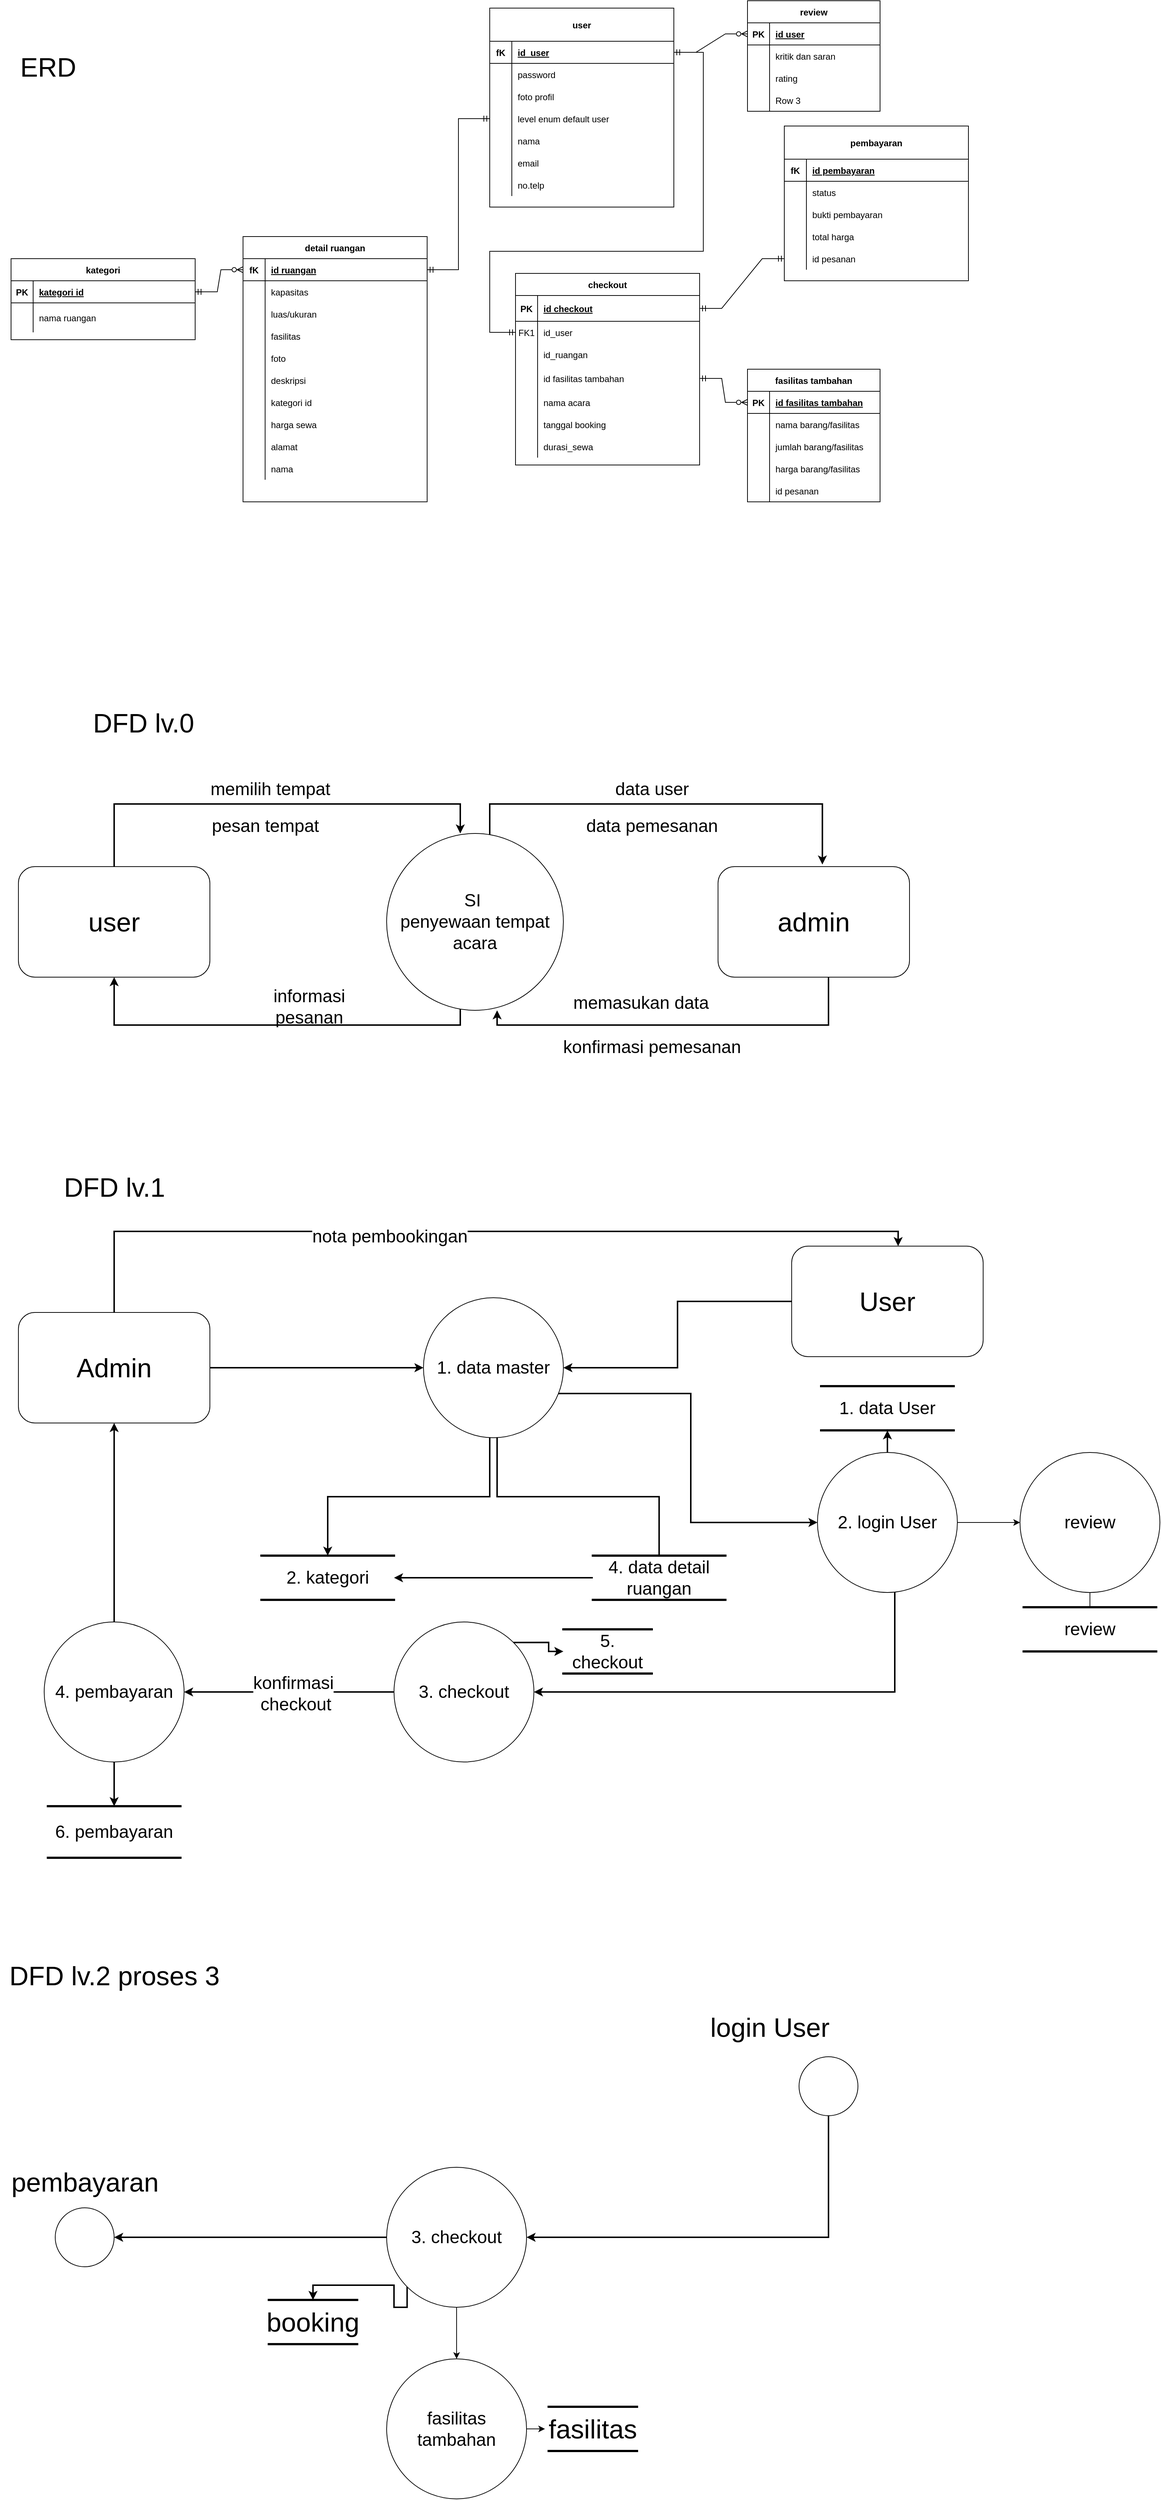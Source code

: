 <mxfile version="20.8.3" type="github">
  <diagram id="R2lEEEUBdFMjLlhIrx00" name="Page-1">
    <mxGraphModel dx="1868" dy="1095" grid="1" gridSize="10" guides="1" tooltips="1" connect="1" arrows="1" fold="1" page="1" pageScale="1" pageWidth="850" pageHeight="1100" math="0" shadow="0" extFonts="Permanent Marker^https://fonts.googleapis.com/css?family=Permanent+Marker">
      <root>
        <mxCell id="0" />
        <mxCell id="1" parent="0" />
        <mxCell id="C-vyLk0tnHw3VtMMgP7b-2" value="checkout" style="shape=table;startSize=30;container=1;collapsible=1;childLayout=tableLayout;fixedRows=1;rowLines=0;fontStyle=1;align=center;resizeLast=1;" parent="1" vertex="1">
          <mxGeometry x="725" y="380" width="250" height="260" as="geometry" />
        </mxCell>
        <mxCell id="C-vyLk0tnHw3VtMMgP7b-3" value="" style="shape=partialRectangle;collapsible=0;dropTarget=0;pointerEvents=0;fillColor=none;points=[[0,0.5],[1,0.5]];portConstraint=eastwest;top=0;left=0;right=0;bottom=1;" parent="C-vyLk0tnHw3VtMMgP7b-2" vertex="1">
          <mxGeometry y="30" width="250" height="35" as="geometry" />
        </mxCell>
        <mxCell id="C-vyLk0tnHw3VtMMgP7b-4" value="PK" style="shape=partialRectangle;overflow=hidden;connectable=0;fillColor=none;top=0;left=0;bottom=0;right=0;fontStyle=1;" parent="C-vyLk0tnHw3VtMMgP7b-3" vertex="1">
          <mxGeometry width="30" height="35" as="geometry">
            <mxRectangle width="30" height="35" as="alternateBounds" />
          </mxGeometry>
        </mxCell>
        <mxCell id="C-vyLk0tnHw3VtMMgP7b-5" value="id checkout" style="shape=partialRectangle;overflow=hidden;connectable=0;fillColor=none;top=0;left=0;bottom=0;right=0;align=left;spacingLeft=6;fontStyle=5;" parent="C-vyLk0tnHw3VtMMgP7b-3" vertex="1">
          <mxGeometry x="30" width="220" height="35" as="geometry">
            <mxRectangle width="220" height="35" as="alternateBounds" />
          </mxGeometry>
        </mxCell>
        <mxCell id="C-vyLk0tnHw3VtMMgP7b-6" value="" style="shape=partialRectangle;collapsible=0;dropTarget=0;pointerEvents=0;fillColor=none;points=[[0,0.5],[1,0.5]];portConstraint=eastwest;top=0;left=0;right=0;bottom=0;" parent="C-vyLk0tnHw3VtMMgP7b-2" vertex="1">
          <mxGeometry y="65" width="250" height="30" as="geometry" />
        </mxCell>
        <mxCell id="C-vyLk0tnHw3VtMMgP7b-7" value="FK1" style="shape=partialRectangle;overflow=hidden;connectable=0;fillColor=none;top=0;left=0;bottom=0;right=0;" parent="C-vyLk0tnHw3VtMMgP7b-6" vertex="1">
          <mxGeometry width="30" height="30" as="geometry">
            <mxRectangle width="30" height="30" as="alternateBounds" />
          </mxGeometry>
        </mxCell>
        <mxCell id="C-vyLk0tnHw3VtMMgP7b-8" value="id_user" style="shape=partialRectangle;overflow=hidden;connectable=0;fillColor=none;top=0;left=0;bottom=0;right=0;align=left;spacingLeft=6;" parent="C-vyLk0tnHw3VtMMgP7b-6" vertex="1">
          <mxGeometry x="30" width="220" height="30" as="geometry">
            <mxRectangle width="220" height="30" as="alternateBounds" />
          </mxGeometry>
        </mxCell>
        <mxCell id="C-vyLk0tnHw3VtMMgP7b-9" value="" style="shape=partialRectangle;collapsible=0;dropTarget=0;pointerEvents=0;fillColor=none;points=[[0,0.5],[1,0.5]];portConstraint=eastwest;top=0;left=0;right=0;bottom=0;" parent="C-vyLk0tnHw3VtMMgP7b-2" vertex="1">
          <mxGeometry y="95" width="250" height="30" as="geometry" />
        </mxCell>
        <mxCell id="C-vyLk0tnHw3VtMMgP7b-10" value="" style="shape=partialRectangle;overflow=hidden;connectable=0;fillColor=none;top=0;left=0;bottom=0;right=0;" parent="C-vyLk0tnHw3VtMMgP7b-9" vertex="1">
          <mxGeometry width="30" height="30" as="geometry">
            <mxRectangle width="30" height="30" as="alternateBounds" />
          </mxGeometry>
        </mxCell>
        <mxCell id="C-vyLk0tnHw3VtMMgP7b-11" value="id_ruangan" style="shape=partialRectangle;overflow=hidden;connectable=0;fillColor=none;top=0;left=0;bottom=0;right=0;align=left;spacingLeft=6;" parent="C-vyLk0tnHw3VtMMgP7b-9" vertex="1">
          <mxGeometry x="30" width="220" height="30" as="geometry">
            <mxRectangle width="220" height="30" as="alternateBounds" />
          </mxGeometry>
        </mxCell>
        <mxCell id="Q18Lb9w6BU8DtbdLpVzg-46" value="" style="shape=partialRectangle;collapsible=0;dropTarget=0;pointerEvents=0;fillColor=none;points=[[0,0.5],[1,0.5]];portConstraint=eastwest;top=0;left=0;right=0;bottom=0;" parent="C-vyLk0tnHw3VtMMgP7b-2" vertex="1">
          <mxGeometry y="125" width="250" height="35" as="geometry" />
        </mxCell>
        <mxCell id="Q18Lb9w6BU8DtbdLpVzg-47" value="" style="shape=partialRectangle;overflow=hidden;connectable=0;fillColor=none;top=0;left=0;bottom=0;right=0;" parent="Q18Lb9w6BU8DtbdLpVzg-46" vertex="1">
          <mxGeometry width="30" height="35" as="geometry">
            <mxRectangle width="30" height="35" as="alternateBounds" />
          </mxGeometry>
        </mxCell>
        <mxCell id="Q18Lb9w6BU8DtbdLpVzg-48" value="id fasilitas tambahan" style="shape=partialRectangle;overflow=hidden;connectable=0;fillColor=none;top=0;left=0;bottom=0;right=0;align=left;spacingLeft=6;" parent="Q18Lb9w6BU8DtbdLpVzg-46" vertex="1">
          <mxGeometry x="30" width="220" height="35" as="geometry">
            <mxRectangle width="220" height="35" as="alternateBounds" />
          </mxGeometry>
        </mxCell>
        <mxCell id="Q18Lb9w6BU8DtbdLpVzg-58" value="" style="shape=partialRectangle;collapsible=0;dropTarget=0;pointerEvents=0;fillColor=none;points=[[0,0.5],[1,0.5]];portConstraint=eastwest;top=0;left=0;right=0;bottom=0;" parent="C-vyLk0tnHw3VtMMgP7b-2" vertex="1">
          <mxGeometry y="160" width="250" height="30" as="geometry" />
        </mxCell>
        <mxCell id="Q18Lb9w6BU8DtbdLpVzg-59" value="" style="shape=partialRectangle;overflow=hidden;connectable=0;fillColor=none;top=0;left=0;bottom=0;right=0;" parent="Q18Lb9w6BU8DtbdLpVzg-58" vertex="1">
          <mxGeometry width="30" height="30" as="geometry">
            <mxRectangle width="30" height="30" as="alternateBounds" />
          </mxGeometry>
        </mxCell>
        <mxCell id="Q18Lb9w6BU8DtbdLpVzg-60" value="nama acara" style="shape=partialRectangle;overflow=hidden;connectable=0;fillColor=none;top=0;left=0;bottom=0;right=0;align=left;spacingLeft=6;" parent="Q18Lb9w6BU8DtbdLpVzg-58" vertex="1">
          <mxGeometry x="30" width="220" height="30" as="geometry">
            <mxRectangle width="220" height="30" as="alternateBounds" />
          </mxGeometry>
        </mxCell>
        <mxCell id="U2Nl87tFHmk1QNJv_39s-4" value="" style="shape=partialRectangle;collapsible=0;dropTarget=0;pointerEvents=0;fillColor=none;points=[[0,0.5],[1,0.5]];portConstraint=eastwest;top=0;left=0;right=0;bottom=0;" parent="C-vyLk0tnHw3VtMMgP7b-2" vertex="1">
          <mxGeometry y="190" width="250" height="30" as="geometry" />
        </mxCell>
        <mxCell id="U2Nl87tFHmk1QNJv_39s-5" value="" style="shape=partialRectangle;overflow=hidden;connectable=0;fillColor=none;top=0;left=0;bottom=0;right=0;" parent="U2Nl87tFHmk1QNJv_39s-4" vertex="1">
          <mxGeometry width="30" height="30" as="geometry">
            <mxRectangle width="30" height="30" as="alternateBounds" />
          </mxGeometry>
        </mxCell>
        <mxCell id="U2Nl87tFHmk1QNJv_39s-6" value="tanggal booking" style="shape=partialRectangle;overflow=hidden;connectable=0;fillColor=none;top=0;left=0;bottom=0;right=0;align=left;spacingLeft=6;" parent="U2Nl87tFHmk1QNJv_39s-4" vertex="1">
          <mxGeometry x="30" width="220" height="30" as="geometry">
            <mxRectangle width="220" height="30" as="alternateBounds" />
          </mxGeometry>
        </mxCell>
        <mxCell id="Q18Lb9w6BU8DtbdLpVzg-61" value="" style="shape=partialRectangle;collapsible=0;dropTarget=0;pointerEvents=0;fillColor=none;points=[[0,0.5],[1,0.5]];portConstraint=eastwest;top=0;left=0;right=0;bottom=0;" parent="C-vyLk0tnHw3VtMMgP7b-2" vertex="1">
          <mxGeometry y="220" width="250" height="30" as="geometry" />
        </mxCell>
        <mxCell id="Q18Lb9w6BU8DtbdLpVzg-62" value="" style="shape=partialRectangle;overflow=hidden;connectable=0;fillColor=none;top=0;left=0;bottom=0;right=0;" parent="Q18Lb9w6BU8DtbdLpVzg-61" vertex="1">
          <mxGeometry width="30" height="30" as="geometry">
            <mxRectangle width="30" height="30" as="alternateBounds" />
          </mxGeometry>
        </mxCell>
        <mxCell id="Q18Lb9w6BU8DtbdLpVzg-63" value="durasi_sewa" style="shape=partialRectangle;overflow=hidden;connectable=0;fillColor=none;top=0;left=0;bottom=0;right=0;align=left;spacingLeft=6;" parent="Q18Lb9w6BU8DtbdLpVzg-61" vertex="1">
          <mxGeometry x="30" width="220" height="30" as="geometry">
            <mxRectangle width="220" height="30" as="alternateBounds" />
          </mxGeometry>
        </mxCell>
        <mxCell id="f-ULjALLQleYAZo6eAuR-8" value="kategori" style="shape=table;startSize=30;container=1;collapsible=1;childLayout=tableLayout;fixedRows=1;rowLines=0;fontStyle=1;align=center;resizeLast=1;" parent="1" vertex="1">
          <mxGeometry x="40" y="360" width="250" height="110" as="geometry" />
        </mxCell>
        <mxCell id="f-ULjALLQleYAZo6eAuR-9" value="" style="shape=partialRectangle;collapsible=0;dropTarget=0;pointerEvents=0;fillColor=none;points=[[0,0.5],[1,0.5]];portConstraint=eastwest;top=0;left=0;right=0;bottom=1;" parent="f-ULjALLQleYAZo6eAuR-8" vertex="1">
          <mxGeometry y="30" width="250" height="30" as="geometry" />
        </mxCell>
        <mxCell id="f-ULjALLQleYAZo6eAuR-10" value="PK" style="shape=partialRectangle;overflow=hidden;connectable=0;fillColor=none;top=0;left=0;bottom=0;right=0;fontStyle=1;" parent="f-ULjALLQleYAZo6eAuR-9" vertex="1">
          <mxGeometry width="30" height="30" as="geometry">
            <mxRectangle width="30" height="30" as="alternateBounds" />
          </mxGeometry>
        </mxCell>
        <mxCell id="f-ULjALLQleYAZo6eAuR-11" value="kategori id" style="shape=partialRectangle;overflow=hidden;connectable=0;fillColor=none;top=0;left=0;bottom=0;right=0;align=left;spacingLeft=6;fontStyle=5;" parent="f-ULjALLQleYAZo6eAuR-9" vertex="1">
          <mxGeometry x="30" width="220" height="30" as="geometry">
            <mxRectangle width="220" height="30" as="alternateBounds" />
          </mxGeometry>
        </mxCell>
        <mxCell id="f-ULjALLQleYAZo6eAuR-18" value="" style="shape=partialRectangle;collapsible=0;dropTarget=0;pointerEvents=0;fillColor=none;points=[[0,0.5],[1,0.5]];portConstraint=eastwest;top=0;left=0;right=0;bottom=0;" parent="f-ULjALLQleYAZo6eAuR-8" vertex="1">
          <mxGeometry y="60" width="250" height="40" as="geometry" />
        </mxCell>
        <mxCell id="f-ULjALLQleYAZo6eAuR-19" value="" style="shape=partialRectangle;overflow=hidden;connectable=0;fillColor=none;top=0;left=0;bottom=0;right=0;" parent="f-ULjALLQleYAZo6eAuR-18" vertex="1">
          <mxGeometry width="30" height="40" as="geometry">
            <mxRectangle width="30" height="40" as="alternateBounds" />
          </mxGeometry>
        </mxCell>
        <mxCell id="f-ULjALLQleYAZo6eAuR-20" value="nama ruangan" style="shape=partialRectangle;overflow=hidden;connectable=0;fillColor=none;top=0;left=0;bottom=0;right=0;align=left;spacingLeft=6;" parent="f-ULjALLQleYAZo6eAuR-18" vertex="1">
          <mxGeometry x="30" width="220" height="40" as="geometry">
            <mxRectangle width="220" height="40" as="alternateBounds" />
          </mxGeometry>
        </mxCell>
        <mxCell id="f-ULjALLQleYAZo6eAuR-25" value="detail ruangan" style="shape=table;startSize=30;container=1;collapsible=1;childLayout=tableLayout;fixedRows=1;rowLines=0;fontStyle=1;align=center;resizeLast=1;" parent="1" vertex="1">
          <mxGeometry x="355" y="330" width="250" height="360" as="geometry" />
        </mxCell>
        <mxCell id="f-ULjALLQleYAZo6eAuR-26" value="" style="shape=partialRectangle;collapsible=0;dropTarget=0;pointerEvents=0;fillColor=none;points=[[0,0.5],[1,0.5]];portConstraint=eastwest;top=0;left=0;right=0;bottom=1;" parent="f-ULjALLQleYAZo6eAuR-25" vertex="1">
          <mxGeometry y="30" width="250" height="30" as="geometry" />
        </mxCell>
        <mxCell id="f-ULjALLQleYAZo6eAuR-27" value="fK" style="shape=partialRectangle;overflow=hidden;connectable=0;fillColor=none;top=0;left=0;bottom=0;right=0;fontStyle=1;" parent="f-ULjALLQleYAZo6eAuR-26" vertex="1">
          <mxGeometry width="30" height="30" as="geometry">
            <mxRectangle width="30" height="30" as="alternateBounds" />
          </mxGeometry>
        </mxCell>
        <mxCell id="f-ULjALLQleYAZo6eAuR-28" value="id ruangan" style="shape=partialRectangle;overflow=hidden;connectable=0;fillColor=none;top=0;left=0;bottom=0;right=0;align=left;spacingLeft=6;fontStyle=5;" parent="f-ULjALLQleYAZo6eAuR-26" vertex="1">
          <mxGeometry x="30" width="220" height="30" as="geometry">
            <mxRectangle width="220" height="30" as="alternateBounds" />
          </mxGeometry>
        </mxCell>
        <mxCell id="f-ULjALLQleYAZo6eAuR-32" value="" style="shape=partialRectangle;collapsible=0;dropTarget=0;pointerEvents=0;fillColor=none;points=[[0,0.5],[1,0.5]];portConstraint=eastwest;top=0;left=0;right=0;bottom=0;" parent="f-ULjALLQleYAZo6eAuR-25" vertex="1">
          <mxGeometry y="60" width="250" height="30" as="geometry" />
        </mxCell>
        <mxCell id="f-ULjALLQleYAZo6eAuR-33" value="" style="shape=partialRectangle;overflow=hidden;connectable=0;fillColor=none;top=0;left=0;bottom=0;right=0;" parent="f-ULjALLQleYAZo6eAuR-32" vertex="1">
          <mxGeometry width="30" height="30" as="geometry">
            <mxRectangle width="30" height="30" as="alternateBounds" />
          </mxGeometry>
        </mxCell>
        <mxCell id="f-ULjALLQleYAZo6eAuR-34" value="kapasitas" style="shape=partialRectangle;overflow=hidden;connectable=0;fillColor=none;top=0;left=0;bottom=0;right=0;align=left;spacingLeft=6;" parent="f-ULjALLQleYAZo6eAuR-32" vertex="1">
          <mxGeometry x="30" width="220" height="30" as="geometry">
            <mxRectangle width="220" height="30" as="alternateBounds" />
          </mxGeometry>
        </mxCell>
        <mxCell id="f-ULjALLQleYAZo6eAuR-35" value="" style="shape=partialRectangle;collapsible=0;dropTarget=0;pointerEvents=0;fillColor=none;points=[[0,0.5],[1,0.5]];portConstraint=eastwest;top=0;left=0;right=0;bottom=0;" parent="f-ULjALLQleYAZo6eAuR-25" vertex="1">
          <mxGeometry y="90" width="250" height="30" as="geometry" />
        </mxCell>
        <mxCell id="f-ULjALLQleYAZo6eAuR-36" value="" style="shape=partialRectangle;overflow=hidden;connectable=0;fillColor=none;top=0;left=0;bottom=0;right=0;" parent="f-ULjALLQleYAZo6eAuR-35" vertex="1">
          <mxGeometry width="30" height="30" as="geometry">
            <mxRectangle width="30" height="30" as="alternateBounds" />
          </mxGeometry>
        </mxCell>
        <mxCell id="f-ULjALLQleYAZo6eAuR-37" value="luas/ukuran" style="shape=partialRectangle;overflow=hidden;connectable=0;fillColor=none;top=0;left=0;bottom=0;right=0;align=left;spacingLeft=6;" parent="f-ULjALLQleYAZo6eAuR-35" vertex="1">
          <mxGeometry x="30" width="220" height="30" as="geometry">
            <mxRectangle width="220" height="30" as="alternateBounds" />
          </mxGeometry>
        </mxCell>
        <mxCell id="f-ULjALLQleYAZo6eAuR-38" value="" style="shape=partialRectangle;collapsible=0;dropTarget=0;pointerEvents=0;fillColor=none;points=[[0,0.5],[1,0.5]];portConstraint=eastwest;top=0;left=0;right=0;bottom=0;" parent="f-ULjALLQleYAZo6eAuR-25" vertex="1">
          <mxGeometry y="120" width="250" height="30" as="geometry" />
        </mxCell>
        <mxCell id="f-ULjALLQleYAZo6eAuR-39" value="" style="shape=partialRectangle;overflow=hidden;connectable=0;fillColor=none;top=0;left=0;bottom=0;right=0;" parent="f-ULjALLQleYAZo6eAuR-38" vertex="1">
          <mxGeometry width="30" height="30" as="geometry">
            <mxRectangle width="30" height="30" as="alternateBounds" />
          </mxGeometry>
        </mxCell>
        <mxCell id="f-ULjALLQleYAZo6eAuR-40" value="fasilitas" style="shape=partialRectangle;overflow=hidden;connectable=0;fillColor=none;top=0;left=0;bottom=0;right=0;align=left;spacingLeft=6;" parent="f-ULjALLQleYAZo6eAuR-38" vertex="1">
          <mxGeometry x="30" width="220" height="30" as="geometry">
            <mxRectangle width="220" height="30" as="alternateBounds" />
          </mxGeometry>
        </mxCell>
        <mxCell id="Q18Lb9w6BU8DtbdLpVzg-8" value="" style="shape=partialRectangle;collapsible=0;dropTarget=0;pointerEvents=0;fillColor=none;points=[[0,0.5],[1,0.5]];portConstraint=eastwest;top=0;left=0;right=0;bottom=0;" parent="f-ULjALLQleYAZo6eAuR-25" vertex="1">
          <mxGeometry y="150" width="250" height="30" as="geometry" />
        </mxCell>
        <mxCell id="Q18Lb9w6BU8DtbdLpVzg-9" value="" style="shape=partialRectangle;overflow=hidden;connectable=0;fillColor=none;top=0;left=0;bottom=0;right=0;" parent="Q18Lb9w6BU8DtbdLpVzg-8" vertex="1">
          <mxGeometry width="30" height="30" as="geometry">
            <mxRectangle width="30" height="30" as="alternateBounds" />
          </mxGeometry>
        </mxCell>
        <mxCell id="Q18Lb9w6BU8DtbdLpVzg-10" value="foto" style="shape=partialRectangle;overflow=hidden;connectable=0;fillColor=none;top=0;left=0;bottom=0;right=0;align=left;spacingLeft=6;" parent="Q18Lb9w6BU8DtbdLpVzg-8" vertex="1">
          <mxGeometry x="30" width="220" height="30" as="geometry">
            <mxRectangle width="220" height="30" as="alternateBounds" />
          </mxGeometry>
        </mxCell>
        <mxCell id="Q18Lb9w6BU8DtbdLpVzg-12" value="" style="shape=partialRectangle;collapsible=0;dropTarget=0;pointerEvents=0;fillColor=none;points=[[0,0.5],[1,0.5]];portConstraint=eastwest;top=0;left=0;right=0;bottom=0;" parent="f-ULjALLQleYAZo6eAuR-25" vertex="1">
          <mxGeometry y="180" width="250" height="30" as="geometry" />
        </mxCell>
        <mxCell id="Q18Lb9w6BU8DtbdLpVzg-13" value="" style="shape=partialRectangle;overflow=hidden;connectable=0;fillColor=none;top=0;left=0;bottom=0;right=0;" parent="Q18Lb9w6BU8DtbdLpVzg-12" vertex="1">
          <mxGeometry width="30" height="30" as="geometry">
            <mxRectangle width="30" height="30" as="alternateBounds" />
          </mxGeometry>
        </mxCell>
        <mxCell id="Q18Lb9w6BU8DtbdLpVzg-14" value="deskripsi" style="shape=partialRectangle;overflow=hidden;connectable=0;fillColor=none;top=0;left=0;bottom=0;right=0;align=left;spacingLeft=6;" parent="Q18Lb9w6BU8DtbdLpVzg-12" vertex="1">
          <mxGeometry x="30" width="220" height="30" as="geometry">
            <mxRectangle width="220" height="30" as="alternateBounds" />
          </mxGeometry>
        </mxCell>
        <mxCell id="Q18Lb9w6BU8DtbdLpVzg-33" value="" style="shape=partialRectangle;collapsible=0;dropTarget=0;pointerEvents=0;fillColor=none;points=[[0,0.5],[1,0.5]];portConstraint=eastwest;top=0;left=0;right=0;bottom=0;" parent="f-ULjALLQleYAZo6eAuR-25" vertex="1">
          <mxGeometry y="210" width="250" height="30" as="geometry" />
        </mxCell>
        <mxCell id="Q18Lb9w6BU8DtbdLpVzg-34" value="" style="shape=partialRectangle;overflow=hidden;connectable=0;fillColor=none;top=0;left=0;bottom=0;right=0;" parent="Q18Lb9w6BU8DtbdLpVzg-33" vertex="1">
          <mxGeometry width="30" height="30" as="geometry">
            <mxRectangle width="30" height="30" as="alternateBounds" />
          </mxGeometry>
        </mxCell>
        <mxCell id="Q18Lb9w6BU8DtbdLpVzg-35" value="kategori id" style="shape=partialRectangle;overflow=hidden;connectable=0;fillColor=none;top=0;left=0;bottom=0;right=0;align=left;spacingLeft=6;" parent="Q18Lb9w6BU8DtbdLpVzg-33" vertex="1">
          <mxGeometry x="30" width="220" height="30" as="geometry">
            <mxRectangle width="220" height="30" as="alternateBounds" />
          </mxGeometry>
        </mxCell>
        <mxCell id="sBquct3O0CRGN3XN8JKN-2" value="" style="shape=partialRectangle;collapsible=0;dropTarget=0;pointerEvents=0;fillColor=none;points=[[0,0.5],[1,0.5]];portConstraint=eastwest;top=0;left=0;right=0;bottom=0;" parent="f-ULjALLQleYAZo6eAuR-25" vertex="1">
          <mxGeometry y="240" width="250" height="30" as="geometry" />
        </mxCell>
        <mxCell id="sBquct3O0CRGN3XN8JKN-3" value="" style="shape=partialRectangle;overflow=hidden;connectable=0;fillColor=none;top=0;left=0;bottom=0;right=0;" parent="sBquct3O0CRGN3XN8JKN-2" vertex="1">
          <mxGeometry width="30" height="30" as="geometry">
            <mxRectangle width="30" height="30" as="alternateBounds" />
          </mxGeometry>
        </mxCell>
        <mxCell id="sBquct3O0CRGN3XN8JKN-4" value="harga sewa" style="shape=partialRectangle;overflow=hidden;connectable=0;fillColor=none;top=0;left=0;bottom=0;right=0;align=left;spacingLeft=6;" parent="sBquct3O0CRGN3XN8JKN-2" vertex="1">
          <mxGeometry x="30" width="220" height="30" as="geometry">
            <mxRectangle width="220" height="30" as="alternateBounds" />
          </mxGeometry>
        </mxCell>
        <mxCell id="U2Nl87tFHmk1QNJv_39s-1" value="" style="shape=partialRectangle;collapsible=0;dropTarget=0;pointerEvents=0;fillColor=none;points=[[0,0.5],[1,0.5]];portConstraint=eastwest;top=0;left=0;right=0;bottom=0;" parent="f-ULjALLQleYAZo6eAuR-25" vertex="1">
          <mxGeometry y="270" width="250" height="30" as="geometry" />
        </mxCell>
        <mxCell id="U2Nl87tFHmk1QNJv_39s-2" value="" style="shape=partialRectangle;overflow=hidden;connectable=0;fillColor=none;top=0;left=0;bottom=0;right=0;" parent="U2Nl87tFHmk1QNJv_39s-1" vertex="1">
          <mxGeometry width="30" height="30" as="geometry">
            <mxRectangle width="30" height="30" as="alternateBounds" />
          </mxGeometry>
        </mxCell>
        <mxCell id="U2Nl87tFHmk1QNJv_39s-3" value="alamat" style="shape=partialRectangle;overflow=hidden;connectable=0;fillColor=none;top=0;left=0;bottom=0;right=0;align=left;spacingLeft=6;" parent="U2Nl87tFHmk1QNJv_39s-1" vertex="1">
          <mxGeometry x="30" width="220" height="30" as="geometry">
            <mxRectangle width="220" height="30" as="alternateBounds" />
          </mxGeometry>
        </mxCell>
        <mxCell id="Q18Lb9w6BU8DtbdLpVzg-50" value="" style="shape=partialRectangle;collapsible=0;dropTarget=0;pointerEvents=0;fillColor=none;points=[[0,0.5],[1,0.5]];portConstraint=eastwest;top=0;left=0;right=0;bottom=0;" parent="f-ULjALLQleYAZo6eAuR-25" vertex="1">
          <mxGeometry y="300" width="250" height="30" as="geometry" />
        </mxCell>
        <mxCell id="Q18Lb9w6BU8DtbdLpVzg-51" value="" style="shape=partialRectangle;overflow=hidden;connectable=0;fillColor=none;top=0;left=0;bottom=0;right=0;" parent="Q18Lb9w6BU8DtbdLpVzg-50" vertex="1">
          <mxGeometry width="30" height="30" as="geometry">
            <mxRectangle width="30" height="30" as="alternateBounds" />
          </mxGeometry>
        </mxCell>
        <mxCell id="Q18Lb9w6BU8DtbdLpVzg-52" value="nama" style="shape=partialRectangle;overflow=hidden;connectable=0;fillColor=none;top=0;left=0;bottom=0;right=0;align=left;spacingLeft=6;" parent="Q18Lb9w6BU8DtbdLpVzg-50" vertex="1">
          <mxGeometry x="30" width="220" height="30" as="geometry">
            <mxRectangle width="220" height="30" as="alternateBounds" />
          </mxGeometry>
        </mxCell>
        <mxCell id="f-ULjALLQleYAZo6eAuR-59" value="user" style="shape=table;startSize=45;container=1;collapsible=1;childLayout=tableLayout;fixedRows=1;rowLines=0;fontStyle=1;align=center;resizeLast=1;" parent="1" vertex="1">
          <mxGeometry x="690" y="20" width="250" height="270" as="geometry" />
        </mxCell>
        <mxCell id="f-ULjALLQleYAZo6eAuR-60" value="" style="shape=partialRectangle;collapsible=0;dropTarget=0;pointerEvents=0;fillColor=none;points=[[0,0.5],[1,0.5]];portConstraint=eastwest;top=0;left=0;right=0;bottom=1;" parent="f-ULjALLQleYAZo6eAuR-59" vertex="1">
          <mxGeometry y="45" width="250" height="30" as="geometry" />
        </mxCell>
        <mxCell id="f-ULjALLQleYAZo6eAuR-61" value="fK" style="shape=partialRectangle;overflow=hidden;connectable=0;fillColor=none;top=0;left=0;bottom=0;right=0;fontStyle=1;" parent="f-ULjALLQleYAZo6eAuR-60" vertex="1">
          <mxGeometry width="30" height="30" as="geometry">
            <mxRectangle width="30" height="30" as="alternateBounds" />
          </mxGeometry>
        </mxCell>
        <mxCell id="f-ULjALLQleYAZo6eAuR-62" value="id_user" style="shape=partialRectangle;overflow=hidden;connectable=0;fillColor=none;top=0;left=0;bottom=0;right=0;align=left;spacingLeft=6;fontStyle=5;" parent="f-ULjALLQleYAZo6eAuR-60" vertex="1">
          <mxGeometry x="30" width="220" height="30" as="geometry">
            <mxRectangle width="220" height="30" as="alternateBounds" />
          </mxGeometry>
        </mxCell>
        <mxCell id="f-ULjALLQleYAZo6eAuR-63" value="" style="shape=partialRectangle;collapsible=0;dropTarget=0;pointerEvents=0;fillColor=none;points=[[0,0.5],[1,0.5]];portConstraint=eastwest;top=0;left=0;right=0;bottom=0;" parent="f-ULjALLQleYAZo6eAuR-59" vertex="1">
          <mxGeometry y="75" width="250" height="30" as="geometry" />
        </mxCell>
        <mxCell id="f-ULjALLQleYAZo6eAuR-64" value="" style="shape=partialRectangle;overflow=hidden;connectable=0;fillColor=none;top=0;left=0;bottom=0;right=0;" parent="f-ULjALLQleYAZo6eAuR-63" vertex="1">
          <mxGeometry width="30" height="30" as="geometry">
            <mxRectangle width="30" height="30" as="alternateBounds" />
          </mxGeometry>
        </mxCell>
        <mxCell id="f-ULjALLQleYAZo6eAuR-65" value="password" style="shape=partialRectangle;overflow=hidden;connectable=0;fillColor=none;top=0;left=0;bottom=0;right=0;align=left;spacingLeft=6;" parent="f-ULjALLQleYAZo6eAuR-63" vertex="1">
          <mxGeometry x="30" width="220" height="30" as="geometry">
            <mxRectangle width="220" height="30" as="alternateBounds" />
          </mxGeometry>
        </mxCell>
        <mxCell id="f-ULjALLQleYAZo6eAuR-70" value="" style="shape=partialRectangle;collapsible=0;dropTarget=0;pointerEvents=0;fillColor=none;points=[[0,0.5],[1,0.5]];portConstraint=eastwest;top=0;left=0;right=0;bottom=0;" parent="f-ULjALLQleYAZo6eAuR-59" vertex="1">
          <mxGeometry y="105" width="250" height="30" as="geometry" />
        </mxCell>
        <mxCell id="f-ULjALLQleYAZo6eAuR-71" value="" style="shape=partialRectangle;overflow=hidden;connectable=0;fillColor=none;top=0;left=0;bottom=0;right=0;" parent="f-ULjALLQleYAZo6eAuR-70" vertex="1">
          <mxGeometry width="30" height="30" as="geometry">
            <mxRectangle width="30" height="30" as="alternateBounds" />
          </mxGeometry>
        </mxCell>
        <mxCell id="f-ULjALLQleYAZo6eAuR-72" value="foto profil" style="shape=partialRectangle;overflow=hidden;connectable=0;fillColor=none;top=0;left=0;bottom=0;right=0;align=left;spacingLeft=6;" parent="f-ULjALLQleYAZo6eAuR-70" vertex="1">
          <mxGeometry x="30" width="220" height="30" as="geometry">
            <mxRectangle width="220" height="30" as="alternateBounds" />
          </mxGeometry>
        </mxCell>
        <mxCell id="Q18Lb9w6BU8DtbdLpVzg-16" value="" style="shape=partialRectangle;collapsible=0;dropTarget=0;pointerEvents=0;fillColor=none;points=[[0,0.5],[1,0.5]];portConstraint=eastwest;top=0;left=0;right=0;bottom=0;" parent="f-ULjALLQleYAZo6eAuR-59" vertex="1">
          <mxGeometry y="135" width="250" height="30" as="geometry" />
        </mxCell>
        <mxCell id="Q18Lb9w6BU8DtbdLpVzg-17" value="" style="shape=partialRectangle;overflow=hidden;connectable=0;fillColor=none;top=0;left=0;bottom=0;right=0;" parent="Q18Lb9w6BU8DtbdLpVzg-16" vertex="1">
          <mxGeometry width="30" height="30" as="geometry">
            <mxRectangle width="30" height="30" as="alternateBounds" />
          </mxGeometry>
        </mxCell>
        <mxCell id="Q18Lb9w6BU8DtbdLpVzg-18" value="level enum default user" style="shape=partialRectangle;overflow=hidden;connectable=0;fillColor=none;top=0;left=0;bottom=0;right=0;align=left;spacingLeft=6;" parent="Q18Lb9w6BU8DtbdLpVzg-16" vertex="1">
          <mxGeometry x="30" width="220" height="30" as="geometry">
            <mxRectangle width="220" height="30" as="alternateBounds" />
          </mxGeometry>
        </mxCell>
        <mxCell id="Q18Lb9w6BU8DtbdLpVzg-19" value="" style="shape=partialRectangle;collapsible=0;dropTarget=0;pointerEvents=0;fillColor=none;points=[[0,0.5],[1,0.5]];portConstraint=eastwest;top=0;left=0;right=0;bottom=0;" parent="f-ULjALLQleYAZo6eAuR-59" vertex="1">
          <mxGeometry y="165" width="250" height="30" as="geometry" />
        </mxCell>
        <mxCell id="Q18Lb9w6BU8DtbdLpVzg-20" value="" style="shape=partialRectangle;overflow=hidden;connectable=0;fillColor=none;top=0;left=0;bottom=0;right=0;" parent="Q18Lb9w6BU8DtbdLpVzg-19" vertex="1">
          <mxGeometry width="30" height="30" as="geometry">
            <mxRectangle width="30" height="30" as="alternateBounds" />
          </mxGeometry>
        </mxCell>
        <mxCell id="Q18Lb9w6BU8DtbdLpVzg-21" value="nama" style="shape=partialRectangle;overflow=hidden;connectable=0;fillColor=none;top=0;left=0;bottom=0;right=0;align=left;spacingLeft=6;" parent="Q18Lb9w6BU8DtbdLpVzg-19" vertex="1">
          <mxGeometry x="30" width="220" height="30" as="geometry">
            <mxRectangle width="220" height="30" as="alternateBounds" />
          </mxGeometry>
        </mxCell>
        <mxCell id="Q18Lb9w6BU8DtbdLpVzg-23" value="" style="shape=partialRectangle;collapsible=0;dropTarget=0;pointerEvents=0;fillColor=none;points=[[0,0.5],[1,0.5]];portConstraint=eastwest;top=0;left=0;right=0;bottom=0;" parent="f-ULjALLQleYAZo6eAuR-59" vertex="1">
          <mxGeometry y="195" width="250" height="30" as="geometry" />
        </mxCell>
        <mxCell id="Q18Lb9w6BU8DtbdLpVzg-24" value="" style="shape=partialRectangle;overflow=hidden;connectable=0;fillColor=none;top=0;left=0;bottom=0;right=0;" parent="Q18Lb9w6BU8DtbdLpVzg-23" vertex="1">
          <mxGeometry width="30" height="30" as="geometry">
            <mxRectangle width="30" height="30" as="alternateBounds" />
          </mxGeometry>
        </mxCell>
        <mxCell id="Q18Lb9w6BU8DtbdLpVzg-25" value="email" style="shape=partialRectangle;overflow=hidden;connectable=0;fillColor=none;top=0;left=0;bottom=0;right=0;align=left;spacingLeft=6;" parent="Q18Lb9w6BU8DtbdLpVzg-23" vertex="1">
          <mxGeometry x="30" width="220" height="30" as="geometry">
            <mxRectangle width="220" height="30" as="alternateBounds" />
          </mxGeometry>
        </mxCell>
        <mxCell id="sBquct3O0CRGN3XN8JKN-70" value="" style="shape=partialRectangle;collapsible=0;dropTarget=0;pointerEvents=0;fillColor=none;points=[[0,0.5],[1,0.5]];portConstraint=eastwest;top=0;left=0;right=0;bottom=0;" parent="f-ULjALLQleYAZo6eAuR-59" vertex="1">
          <mxGeometry y="225" width="250" height="30" as="geometry" />
        </mxCell>
        <mxCell id="sBquct3O0CRGN3XN8JKN-71" value="" style="shape=partialRectangle;overflow=hidden;connectable=0;fillColor=none;top=0;left=0;bottom=0;right=0;" parent="sBquct3O0CRGN3XN8JKN-70" vertex="1">
          <mxGeometry width="30" height="30" as="geometry">
            <mxRectangle width="30" height="30" as="alternateBounds" />
          </mxGeometry>
        </mxCell>
        <mxCell id="sBquct3O0CRGN3XN8JKN-72" value="no.telp" style="shape=partialRectangle;overflow=hidden;connectable=0;fillColor=none;top=0;left=0;bottom=0;right=0;align=left;spacingLeft=6;" parent="sBquct3O0CRGN3XN8JKN-70" vertex="1">
          <mxGeometry x="30" width="220" height="30" as="geometry">
            <mxRectangle width="220" height="30" as="alternateBounds" />
          </mxGeometry>
        </mxCell>
        <mxCell id="f-ULjALLQleYAZo6eAuR-93" value="pembayaran" style="shape=table;startSize=45;container=1;collapsible=1;childLayout=tableLayout;fixedRows=1;rowLines=0;fontStyle=1;align=center;resizeLast=1;" parent="1" vertex="1">
          <mxGeometry x="1090" y="180" width="250" height="210" as="geometry" />
        </mxCell>
        <mxCell id="f-ULjALLQleYAZo6eAuR-94" value="" style="shape=partialRectangle;collapsible=0;dropTarget=0;pointerEvents=0;fillColor=none;points=[[0,0.5],[1,0.5]];portConstraint=eastwest;top=0;left=0;right=0;bottom=1;" parent="f-ULjALLQleYAZo6eAuR-93" vertex="1">
          <mxGeometry y="45" width="250" height="30" as="geometry" />
        </mxCell>
        <mxCell id="f-ULjALLQleYAZo6eAuR-95" value="fK" style="shape=partialRectangle;overflow=hidden;connectable=0;fillColor=none;top=0;left=0;bottom=0;right=0;fontStyle=1;" parent="f-ULjALLQleYAZo6eAuR-94" vertex="1">
          <mxGeometry width="30" height="30" as="geometry">
            <mxRectangle width="30" height="30" as="alternateBounds" />
          </mxGeometry>
        </mxCell>
        <mxCell id="f-ULjALLQleYAZo6eAuR-96" value="id pembayaran" style="shape=partialRectangle;overflow=hidden;connectable=0;fillColor=none;top=0;left=0;bottom=0;right=0;align=left;spacingLeft=6;fontStyle=5;" parent="f-ULjALLQleYAZo6eAuR-94" vertex="1">
          <mxGeometry x="30" width="220" height="30" as="geometry">
            <mxRectangle width="220" height="30" as="alternateBounds" />
          </mxGeometry>
        </mxCell>
        <mxCell id="f-ULjALLQleYAZo6eAuR-103" value="" style="shape=partialRectangle;collapsible=0;dropTarget=0;pointerEvents=0;fillColor=none;points=[[0,0.5],[1,0.5]];portConstraint=eastwest;top=0;left=0;right=0;bottom=0;" parent="f-ULjALLQleYAZo6eAuR-93" vertex="1">
          <mxGeometry y="75" width="250" height="30" as="geometry" />
        </mxCell>
        <mxCell id="f-ULjALLQleYAZo6eAuR-104" value="" style="shape=partialRectangle;overflow=hidden;connectable=0;fillColor=none;top=0;left=0;bottom=0;right=0;" parent="f-ULjALLQleYAZo6eAuR-103" vertex="1">
          <mxGeometry width="30" height="30" as="geometry">
            <mxRectangle width="30" height="30" as="alternateBounds" />
          </mxGeometry>
        </mxCell>
        <mxCell id="f-ULjALLQleYAZo6eAuR-105" value="status" style="shape=partialRectangle;overflow=hidden;connectable=0;fillColor=none;top=0;left=0;bottom=0;right=0;align=left;spacingLeft=6;" parent="f-ULjALLQleYAZo6eAuR-103" vertex="1">
          <mxGeometry x="30" width="220" height="30" as="geometry">
            <mxRectangle width="220" height="30" as="alternateBounds" />
          </mxGeometry>
        </mxCell>
        <mxCell id="f-ULjALLQleYAZo6eAuR-106" value="" style="shape=partialRectangle;collapsible=0;dropTarget=0;pointerEvents=0;fillColor=none;points=[[0,0.5],[1,0.5]];portConstraint=eastwest;top=0;left=0;right=0;bottom=0;" parent="f-ULjALLQleYAZo6eAuR-93" vertex="1">
          <mxGeometry y="105" width="250" height="30" as="geometry" />
        </mxCell>
        <mxCell id="f-ULjALLQleYAZo6eAuR-107" value="" style="shape=partialRectangle;overflow=hidden;connectable=0;fillColor=none;top=0;left=0;bottom=0;right=0;" parent="f-ULjALLQleYAZo6eAuR-106" vertex="1">
          <mxGeometry width="30" height="30" as="geometry">
            <mxRectangle width="30" height="30" as="alternateBounds" />
          </mxGeometry>
        </mxCell>
        <mxCell id="f-ULjALLQleYAZo6eAuR-108" value="bukti pembayaran" style="shape=partialRectangle;overflow=hidden;connectable=0;fillColor=none;top=0;left=0;bottom=0;right=0;align=left;spacingLeft=6;" parent="f-ULjALLQleYAZo6eAuR-106" vertex="1">
          <mxGeometry x="30" width="220" height="30" as="geometry">
            <mxRectangle width="220" height="30" as="alternateBounds" />
          </mxGeometry>
        </mxCell>
        <mxCell id="Q18Lb9w6BU8DtbdLpVzg-29" value="" style="shape=partialRectangle;collapsible=0;dropTarget=0;pointerEvents=0;fillColor=none;points=[[0,0.5],[1,0.5]];portConstraint=eastwest;top=0;left=0;right=0;bottom=0;" parent="f-ULjALLQleYAZo6eAuR-93" vertex="1">
          <mxGeometry y="135" width="250" height="30" as="geometry" />
        </mxCell>
        <mxCell id="Q18Lb9w6BU8DtbdLpVzg-30" value="" style="shape=partialRectangle;overflow=hidden;connectable=0;fillColor=none;top=0;left=0;bottom=0;right=0;" parent="Q18Lb9w6BU8DtbdLpVzg-29" vertex="1">
          <mxGeometry width="30" height="30" as="geometry">
            <mxRectangle width="30" height="30" as="alternateBounds" />
          </mxGeometry>
        </mxCell>
        <mxCell id="Q18Lb9w6BU8DtbdLpVzg-31" value="total harga" style="shape=partialRectangle;overflow=hidden;connectable=0;fillColor=none;top=0;left=0;bottom=0;right=0;align=left;spacingLeft=6;" parent="Q18Lb9w6BU8DtbdLpVzg-29" vertex="1">
          <mxGeometry x="30" width="220" height="30" as="geometry">
            <mxRectangle width="220" height="30" as="alternateBounds" />
          </mxGeometry>
        </mxCell>
        <mxCell id="Q18Lb9w6BU8DtbdLpVzg-53" value="" style="shape=partialRectangle;collapsible=0;dropTarget=0;pointerEvents=0;fillColor=none;points=[[0,0.5],[1,0.5]];portConstraint=eastwest;top=0;left=0;right=0;bottom=0;" parent="f-ULjALLQleYAZo6eAuR-93" vertex="1">
          <mxGeometry y="165" width="250" height="30" as="geometry" />
        </mxCell>
        <mxCell id="Q18Lb9w6BU8DtbdLpVzg-54" value="" style="shape=partialRectangle;overflow=hidden;connectable=0;fillColor=none;top=0;left=0;bottom=0;right=0;" parent="Q18Lb9w6BU8DtbdLpVzg-53" vertex="1">
          <mxGeometry width="30" height="30" as="geometry">
            <mxRectangle width="30" height="30" as="alternateBounds" />
          </mxGeometry>
        </mxCell>
        <mxCell id="Q18Lb9w6BU8DtbdLpVzg-55" value="id pesanan" style="shape=partialRectangle;overflow=hidden;connectable=0;fillColor=none;top=0;left=0;bottom=0;right=0;align=left;spacingLeft=6;" parent="Q18Lb9w6BU8DtbdLpVzg-53" vertex="1">
          <mxGeometry x="30" width="220" height="30" as="geometry">
            <mxRectangle width="220" height="30" as="alternateBounds" />
          </mxGeometry>
        </mxCell>
        <mxCell id="XloO0mTSQkPKYjY24ANH-2" style="edgeStyle=orthogonalEdgeStyle;rounded=0;orthogonalLoop=1;jettySize=auto;html=1;entryX=0.5;entryY=1;entryDx=0;entryDy=0;strokeWidth=2;" parent="1" source="Q18Lb9w6BU8DtbdLpVzg-66" target="Q18Lb9w6BU8DtbdLpVzg-67" edge="1">
          <mxGeometry relative="1" as="geometry">
            <Array as="points">
              <mxPoint x="650" y="1400" />
              <mxPoint x="180" y="1400" />
            </Array>
          </mxGeometry>
        </mxCell>
        <mxCell id="XloO0mTSQkPKYjY24ANH-7" style="edgeStyle=orthogonalEdgeStyle;rounded=0;orthogonalLoop=1;jettySize=auto;html=1;entryX=0.545;entryY=-0.019;entryDx=0;entryDy=0;entryPerimeter=0;strokeWidth=2;" parent="1" source="Q18Lb9w6BU8DtbdLpVzg-66" target="Q18Lb9w6BU8DtbdLpVzg-68" edge="1">
          <mxGeometry relative="1" as="geometry">
            <Array as="points">
              <mxPoint x="690" y="1100" />
              <mxPoint x="1142" y="1100" />
            </Array>
          </mxGeometry>
        </mxCell>
        <mxCell id="Q18Lb9w6BU8DtbdLpVzg-66" value="&lt;font style=&quot;font-size: 24px;&quot;&gt;SI&amp;nbsp;&lt;br&gt;penyewaan tempat acara&lt;/font&gt;" style="ellipse;whiteSpace=wrap;html=1;aspect=fixed;" parent="1" vertex="1">
          <mxGeometry x="550" y="1140" width="240" height="240" as="geometry" />
        </mxCell>
        <mxCell id="XloO0mTSQkPKYjY24ANH-1" style="edgeStyle=orthogonalEdgeStyle;rounded=0;orthogonalLoop=1;jettySize=auto;html=1;strokeWidth=2;" parent="1" source="Q18Lb9w6BU8DtbdLpVzg-67" edge="1">
          <mxGeometry relative="1" as="geometry">
            <mxPoint x="650" y="1140" as="targetPoint" />
            <Array as="points">
              <mxPoint x="180" y="1100" />
              <mxPoint x="650" y="1100" />
              <mxPoint x="650" y="1140" />
            </Array>
          </mxGeometry>
        </mxCell>
        <mxCell id="Q18Lb9w6BU8DtbdLpVzg-67" value="&lt;font style=&quot;font-size: 36px;&quot;&gt;user&lt;/font&gt;" style="rounded=1;whiteSpace=wrap;html=1;" parent="1" vertex="1">
          <mxGeometry x="50" y="1185" width="260" height="150" as="geometry" />
        </mxCell>
        <mxCell id="XloO0mTSQkPKYjY24ANH-8" style="edgeStyle=orthogonalEdgeStyle;rounded=0;orthogonalLoop=1;jettySize=auto;html=1;strokeWidth=2;" parent="1" source="Q18Lb9w6BU8DtbdLpVzg-68" edge="1">
          <mxGeometry relative="1" as="geometry">
            <mxPoint x="700" y="1380" as="targetPoint" />
            <Array as="points">
              <mxPoint x="1150" y="1400" />
              <mxPoint x="700" y="1400" />
            </Array>
          </mxGeometry>
        </mxCell>
        <mxCell id="Q18Lb9w6BU8DtbdLpVzg-68" value="&lt;font style=&quot;font-size: 36px;&quot;&gt;admin&lt;/font&gt;" style="rounded=1;whiteSpace=wrap;html=1;" parent="1" vertex="1">
          <mxGeometry x="1000" y="1185" width="260" height="150" as="geometry" />
        </mxCell>
        <mxCell id="Q18Lb9w6BU8DtbdLpVzg-90" value="memilih tempat&amp;nbsp;" style="text;html=1;align=center;verticalAlign=middle;resizable=0;points=[];autosize=1;strokeColor=none;fillColor=none;fontSize=24;" parent="1" vertex="1">
          <mxGeometry x="300" y="1060" width="190" height="40" as="geometry" />
        </mxCell>
        <mxCell id="Q18Lb9w6BU8DtbdLpVzg-92" value="memasukan data" style="text;html=1;align=center;verticalAlign=middle;resizable=0;points=[];autosize=1;strokeColor=none;fillColor=none;fontSize=24;" parent="1" vertex="1">
          <mxGeometry x="790" y="1350" width="210" height="40" as="geometry" />
        </mxCell>
        <mxCell id="Q18Lb9w6BU8DtbdLpVzg-93" value="pesan tempat" style="text;html=1;align=center;verticalAlign=middle;resizable=0;points=[];autosize=1;strokeColor=none;fillColor=none;fontSize=24;" parent="1" vertex="1">
          <mxGeometry x="300" y="1110" width="170" height="40" as="geometry" />
        </mxCell>
        <mxCell id="Q18Lb9w6BU8DtbdLpVzg-94" value="konfirmasi pemesanan" style="text;html=1;align=center;verticalAlign=middle;resizable=0;points=[];autosize=1;strokeColor=none;fillColor=none;fontSize=24;" parent="1" vertex="1">
          <mxGeometry x="780" y="1410" width="260" height="40" as="geometry" />
        </mxCell>
        <mxCell id="Q18Lb9w6BU8DtbdLpVzg-95" value="data user" style="text;html=1;align=center;verticalAlign=middle;resizable=0;points=[];autosize=1;strokeColor=none;fillColor=none;fontSize=24;" parent="1" vertex="1">
          <mxGeometry x="850" y="1060" width="120" height="40" as="geometry" />
        </mxCell>
        <mxCell id="Q18Lb9w6BU8DtbdLpVzg-97" value="data pemesanan" style="text;html=1;align=center;verticalAlign=middle;resizable=0;points=[];autosize=1;strokeColor=none;fillColor=none;fontSize=24;" parent="1" vertex="1">
          <mxGeometry x="810" y="1110" width="200" height="40" as="geometry" />
        </mxCell>
        <mxCell id="XloO0mTSQkPKYjY24ANH-9" value="&lt;font style=&quot;font-size: 36px;&quot;&gt;DFD lv.0&lt;/font&gt;" style="text;html=1;strokeColor=none;fillColor=none;align=center;verticalAlign=middle;whiteSpace=wrap;rounded=0;" parent="1" vertex="1">
          <mxGeometry x="120" y="970" width="200" height="40" as="geometry" />
        </mxCell>
        <mxCell id="XloO0mTSQkPKYjY24ANH-10" value="DFD lv.1" style="text;html=1;align=center;verticalAlign=middle;resizable=0;points=[];autosize=1;strokeColor=none;fillColor=none;fontSize=36;" parent="1" vertex="1">
          <mxGeometry x="100" y="1590" width="160" height="60" as="geometry" />
        </mxCell>
        <mxCell id="XloO0mTSQkPKYjY24ANH-11" value="ERD" style="text;html=1;align=center;verticalAlign=middle;resizable=0;points=[];autosize=1;strokeColor=none;fillColor=none;fontSize=36;" parent="1" vertex="1">
          <mxGeometry x="40" y="70" width="100" height="60" as="geometry" />
        </mxCell>
        <mxCell id="KdnDOECzXGgV2dn73ifs-36" style="edgeStyle=orthogonalEdgeStyle;rounded=0;orthogonalLoop=1;jettySize=auto;html=1;entryX=0;entryY=0.5;entryDx=0;entryDy=0;fontSize=24;strokeWidth=2;" parent="1" source="KdnDOECzXGgV2dn73ifs-2" target="KdnDOECzXGgV2dn73ifs-7" edge="1">
          <mxGeometry relative="1" as="geometry" />
        </mxCell>
        <mxCell id="KdnDOECzXGgV2dn73ifs-88" style="edgeStyle=orthogonalEdgeStyle;rounded=0;orthogonalLoop=1;jettySize=auto;html=1;entryX=0.556;entryY=0;entryDx=0;entryDy=0;entryPerimeter=0;strokeWidth=2;fontSize=24;" parent="1" source="KdnDOECzXGgV2dn73ifs-2" target="KdnDOECzXGgV2dn73ifs-17" edge="1">
          <mxGeometry relative="1" as="geometry">
            <Array as="points">
              <mxPoint x="180" y="1680" />
              <mxPoint x="1245" y="1680" />
            </Array>
          </mxGeometry>
        </mxCell>
        <mxCell id="KdnDOECzXGgV2dn73ifs-89" value="nota pembookingan" style="edgeLabel;html=1;align=center;verticalAlign=middle;resizable=0;points=[];fontSize=24;rotation=0;" parent="KdnDOECzXGgV2dn73ifs-88" vertex="1" connectable="0">
          <mxGeometry x="-0.188" y="-7" relative="1" as="geometry">
            <mxPoint x="-1" as="offset" />
          </mxGeometry>
        </mxCell>
        <mxCell id="KdnDOECzXGgV2dn73ifs-2" value="&lt;font style=&quot;font-size: 36px;&quot;&gt;Admin&lt;/font&gt;" style="rounded=1;whiteSpace=wrap;html=1;" parent="1" vertex="1">
          <mxGeometry x="50" y="1790" width="260" height="150" as="geometry" />
        </mxCell>
        <mxCell id="KdnDOECzXGgV2dn73ifs-29" style="edgeStyle=orthogonalEdgeStyle;rounded=0;orthogonalLoop=1;jettySize=auto;html=1;entryX=0.5;entryY=0;entryDx=0;entryDy=0;fontSize=24;strokeWidth=2;" parent="1" source="KdnDOECzXGgV2dn73ifs-7" target="KdnDOECzXGgV2dn73ifs-10" edge="1">
          <mxGeometry relative="1" as="geometry">
            <Array as="points">
              <mxPoint x="690" y="2040" />
              <mxPoint x="470" y="2040" />
            </Array>
          </mxGeometry>
        </mxCell>
        <mxCell id="KdnDOECzXGgV2dn73ifs-38" style="edgeStyle=orthogonalEdgeStyle;rounded=0;orthogonalLoop=1;jettySize=auto;html=1;entryX=0;entryY=0.5;entryDx=0;entryDy=0;fontSize=24;strokeWidth=2;" parent="1" source="KdnDOECzXGgV2dn73ifs-7" target="KdnDOECzXGgV2dn73ifs-18" edge="1">
          <mxGeometry relative="1" as="geometry">
            <Array as="points">
              <mxPoint x="963" y="1900" />
              <mxPoint x="963" y="2075" />
            </Array>
          </mxGeometry>
        </mxCell>
        <mxCell id="KdnDOECzXGgV2dn73ifs-7" value="&lt;font style=&quot;font-size: 24px;&quot;&gt;1. data master&lt;/font&gt;" style="ellipse;whiteSpace=wrap;html=1;aspect=fixed;" parent="1" vertex="1">
          <mxGeometry x="600" y="1770" width="190" height="190" as="geometry" />
        </mxCell>
        <mxCell id="KdnDOECzXGgV2dn73ifs-9" value="1. data User" style="shape=partialRectangle;whiteSpace=wrap;html=1;left=0;right=0;fillColor=none;fontSize=24;strokeWidth=3;" parent="1" vertex="1">
          <mxGeometry x="1140" y="1890" width="180" height="60" as="geometry" />
        </mxCell>
        <mxCell id="KdnDOECzXGgV2dn73ifs-10" value="2. kategori" style="shape=partialRectangle;whiteSpace=wrap;html=1;left=0;right=0;fillColor=none;fontSize=24;strokeWidth=3;" parent="1" vertex="1">
          <mxGeometry x="380" y="2120" width="180" height="60" as="geometry" />
        </mxCell>
        <mxCell id="KdnDOECzXGgV2dn73ifs-97" style="edgeStyle=orthogonalEdgeStyle;rounded=0;orthogonalLoop=1;jettySize=auto;html=1;exitX=0;exitY=0.5;exitDx=0;exitDy=0;entryX=1;entryY=0.5;entryDx=0;entryDy=0;strokeWidth=2;fontSize=36;" parent="1" source="KdnDOECzXGgV2dn73ifs-12" target="KdnDOECzXGgV2dn73ifs-10" edge="1">
          <mxGeometry relative="1" as="geometry">
            <mxPoint x="785" y="2150" as="targetPoint" />
          </mxGeometry>
        </mxCell>
        <mxCell id="KdnDOECzXGgV2dn73ifs-12" value="4. data detail ruangan" style="shape=partialRectangle;whiteSpace=wrap;html=1;left=0;right=0;fillColor=none;fontSize=24;strokeWidth=3;" parent="1" vertex="1">
          <mxGeometry x="830" y="2120" width="180" height="60" as="geometry" />
        </mxCell>
        <mxCell id="KdnDOECzXGgV2dn73ifs-35" style="edgeStyle=orthogonalEdgeStyle;rounded=0;orthogonalLoop=1;jettySize=auto;html=1;entryX=1;entryY=0.5;entryDx=0;entryDy=0;fontSize=24;strokeWidth=2;" parent="1" source="KdnDOECzXGgV2dn73ifs-17" target="KdnDOECzXGgV2dn73ifs-7" edge="1">
          <mxGeometry relative="1" as="geometry" />
        </mxCell>
        <mxCell id="KdnDOECzXGgV2dn73ifs-17" value="&lt;font style=&quot;font-size: 36px;&quot;&gt;User&lt;/font&gt;" style="rounded=1;whiteSpace=wrap;html=1;" parent="1" vertex="1">
          <mxGeometry x="1100" y="1700" width="260" height="150" as="geometry" />
        </mxCell>
        <mxCell id="KdnDOECzXGgV2dn73ifs-69" style="edgeStyle=orthogonalEdgeStyle;rounded=0;orthogonalLoop=1;jettySize=auto;html=1;entryX=1;entryY=0.5;entryDx=0;entryDy=0;strokeWidth=2;fontSize=24;" parent="1" source="KdnDOECzXGgV2dn73ifs-18" target="KdnDOECzXGgV2dn73ifs-40" edge="1">
          <mxGeometry relative="1" as="geometry">
            <Array as="points">
              <mxPoint x="1240" y="2305" />
            </Array>
          </mxGeometry>
        </mxCell>
        <mxCell id="KdnDOECzXGgV2dn73ifs-95" style="edgeStyle=orthogonalEdgeStyle;rounded=0;orthogonalLoop=1;jettySize=auto;html=1;exitX=0.5;exitY=0;exitDx=0;exitDy=0;entryX=0.5;entryY=1;entryDx=0;entryDy=0;strokeWidth=2;fontSize=24;" parent="1" source="KdnDOECzXGgV2dn73ifs-18" target="KdnDOECzXGgV2dn73ifs-9" edge="1">
          <mxGeometry relative="1" as="geometry" />
        </mxCell>
        <mxCell id="U2Nl87tFHmk1QNJv_39s-9" style="edgeStyle=orthogonalEdgeStyle;rounded=0;orthogonalLoop=1;jettySize=auto;html=1;fontSize=24;" parent="1" source="KdnDOECzXGgV2dn73ifs-18" target="U2Nl87tFHmk1QNJv_39s-8" edge="1">
          <mxGeometry relative="1" as="geometry" />
        </mxCell>
        <mxCell id="KdnDOECzXGgV2dn73ifs-18" value="&lt;font style=&quot;font-size: 24px;&quot;&gt;2. login User&lt;/font&gt;" style="ellipse;whiteSpace=wrap;html=1;aspect=fixed;" parent="1" vertex="1">
          <mxGeometry x="1135" y="1980" width="190" height="190" as="geometry" />
        </mxCell>
        <mxCell id="KdnDOECzXGgV2dn73ifs-81" style="edgeStyle=orthogonalEdgeStyle;rounded=0;orthogonalLoop=1;jettySize=auto;html=1;strokeWidth=2;fontSize=24;" parent="1" source="KdnDOECzXGgV2dn73ifs-40" target="KdnDOECzXGgV2dn73ifs-61" edge="1">
          <mxGeometry relative="1" as="geometry" />
        </mxCell>
        <mxCell id="KdnDOECzXGgV2dn73ifs-83" value="konfirmasi&lt;br&gt;&amp;nbsp;checkout" style="edgeLabel;html=1;align=center;verticalAlign=middle;resizable=0;points=[];fontSize=24;" parent="KdnDOECzXGgV2dn73ifs-81" vertex="1" connectable="0">
          <mxGeometry x="-0.153" y="2" relative="1" as="geometry">
            <mxPoint x="-17" as="offset" />
          </mxGeometry>
        </mxCell>
        <mxCell id="KdnDOECzXGgV2dn73ifs-90" style="edgeStyle=orthogonalEdgeStyle;rounded=0;orthogonalLoop=1;jettySize=auto;html=1;exitX=1;exitY=0;exitDx=0;exitDy=0;entryX=0;entryY=0.5;entryDx=0;entryDy=0;strokeWidth=2;fontSize=24;" parent="1" source="KdnDOECzXGgV2dn73ifs-40" target="KdnDOECzXGgV2dn73ifs-42" edge="1">
          <mxGeometry relative="1" as="geometry" />
        </mxCell>
        <mxCell id="KdnDOECzXGgV2dn73ifs-40" value="&lt;span style=&quot;font-size: 24px;&quot;&gt;3. checkout&lt;/span&gt;" style="ellipse;whiteSpace=wrap;html=1;aspect=fixed;" parent="1" vertex="1">
          <mxGeometry x="560" y="2210" width="190" height="190" as="geometry" />
        </mxCell>
        <mxCell id="KdnDOECzXGgV2dn73ifs-42" value="5. checkout" style="shape=partialRectangle;whiteSpace=wrap;html=1;left=0;right=0;fillColor=none;strokeWidth=3;fontSize=24;" parent="1" vertex="1">
          <mxGeometry x="790" y="2220" width="120" height="60" as="geometry" />
        </mxCell>
        <mxCell id="KdnDOECzXGgV2dn73ifs-55" value="" style="edgeStyle=orthogonalEdgeStyle;rounded=0;orthogonalLoop=1;jettySize=auto;html=1;entryX=0.5;entryY=0;entryDx=0;entryDy=0;fontSize=24;strokeWidth=2;endArrow=none;" parent="1" source="KdnDOECzXGgV2dn73ifs-7" target="KdnDOECzXGgV2dn73ifs-12" edge="1">
          <mxGeometry relative="1" as="geometry">
            <mxPoint x="700" y="1959.868" as="sourcePoint" />
            <mxPoint x="900" y="2120" as="targetPoint" />
            <Array as="points">
              <mxPoint x="700" y="2040" />
              <mxPoint x="920" y="2040" />
            </Array>
          </mxGeometry>
        </mxCell>
        <mxCell id="KdnDOECzXGgV2dn73ifs-82" style="edgeStyle=orthogonalEdgeStyle;rounded=0;orthogonalLoop=1;jettySize=auto;html=1;entryX=0.5;entryY=1;entryDx=0;entryDy=0;strokeWidth=2;fontSize=24;" parent="1" source="KdnDOECzXGgV2dn73ifs-61" target="KdnDOECzXGgV2dn73ifs-2" edge="1">
          <mxGeometry relative="1" as="geometry" />
        </mxCell>
        <mxCell id="KdnDOECzXGgV2dn73ifs-94" style="edgeStyle=orthogonalEdgeStyle;rounded=0;orthogonalLoop=1;jettySize=auto;html=1;exitX=0.5;exitY=1;exitDx=0;exitDy=0;entryX=0.5;entryY=0;entryDx=0;entryDy=0;strokeWidth=2;fontSize=24;" parent="1" source="KdnDOECzXGgV2dn73ifs-61" target="KdnDOECzXGgV2dn73ifs-91" edge="1">
          <mxGeometry relative="1" as="geometry" />
        </mxCell>
        <mxCell id="KdnDOECzXGgV2dn73ifs-61" value="&lt;font style=&quot;font-size: 24px;&quot;&gt;4. pembayaran&lt;/font&gt;" style="ellipse;whiteSpace=wrap;html=1;aspect=fixed;" parent="1" vertex="1">
          <mxGeometry x="85" y="2210" width="190" height="190" as="geometry" />
        </mxCell>
        <mxCell id="KdnDOECzXGgV2dn73ifs-91" value="6. pembayaran" style="shape=partialRectangle;whiteSpace=wrap;html=1;left=0;right=0;fillColor=none;strokeWidth=3;fontSize=24;" parent="1" vertex="1">
          <mxGeometry x="90" y="2460" width="180" height="70" as="geometry" />
        </mxCell>
        <mxCell id="KdnDOECzXGgV2dn73ifs-96" value="&lt;font style=&quot;font-size: 36px;&quot;&gt;DFD lv.2 proses 3&lt;/font&gt;" style="text;html=1;align=center;verticalAlign=middle;resizable=0;points=[];autosize=1;strokeColor=none;fillColor=none;fontSize=24;" parent="1" vertex="1">
          <mxGeometry x="25" y="2660" width="310" height="60" as="geometry" />
        </mxCell>
        <mxCell id="KdnDOECzXGgV2dn73ifs-99" value="" style="ellipse;whiteSpace=wrap;html=1;aspect=fixed;" parent="1" vertex="1">
          <mxGeometry x="100" y="3005" width="80" height="80" as="geometry" />
        </mxCell>
        <mxCell id="KdnDOECzXGgV2dn73ifs-106" style="edgeStyle=orthogonalEdgeStyle;rounded=0;orthogonalLoop=1;jettySize=auto;html=1;entryX=1;entryY=0.5;entryDx=0;entryDy=0;strokeWidth=2;fontSize=36;" parent="1" source="KdnDOECzXGgV2dn73ifs-100" target="KdnDOECzXGgV2dn73ifs-103" edge="1">
          <mxGeometry relative="1" as="geometry">
            <Array as="points">
              <mxPoint x="1150" y="3045" />
            </Array>
          </mxGeometry>
        </mxCell>
        <mxCell id="KdnDOECzXGgV2dn73ifs-100" value="" style="ellipse;whiteSpace=wrap;html=1;aspect=fixed;" parent="1" vertex="1">
          <mxGeometry x="1110" y="2800" width="80" height="80" as="geometry" />
        </mxCell>
        <mxCell id="KdnDOECzXGgV2dn73ifs-109" style="edgeStyle=orthogonalEdgeStyle;rounded=0;orthogonalLoop=1;jettySize=auto;html=1;exitX=0;exitY=0.5;exitDx=0;exitDy=0;entryX=1;entryY=0.5;entryDx=0;entryDy=0;strokeWidth=2;fontSize=36;" parent="1" source="KdnDOECzXGgV2dn73ifs-103" target="KdnDOECzXGgV2dn73ifs-99" edge="1">
          <mxGeometry relative="1" as="geometry" />
        </mxCell>
        <mxCell id="KdnDOECzXGgV2dn73ifs-111" style="edgeStyle=orthogonalEdgeStyle;rounded=0;orthogonalLoop=1;jettySize=auto;html=1;exitX=0;exitY=1;exitDx=0;exitDy=0;entryX=0.5;entryY=0;entryDx=0;entryDy=0;strokeWidth=2;fontSize=36;" parent="1" source="KdnDOECzXGgV2dn73ifs-103" target="KdnDOECzXGgV2dn73ifs-110" edge="1">
          <mxGeometry relative="1" as="geometry">
            <Array as="points">
              <mxPoint x="578" y="3140" />
              <mxPoint x="560" y="3140" />
              <mxPoint x="560" y="3110" />
              <mxPoint x="450" y="3110" />
            </Array>
          </mxGeometry>
        </mxCell>
        <mxCell id="U2Nl87tFHmk1QNJv_39s-15" style="edgeStyle=orthogonalEdgeStyle;rounded=0;orthogonalLoop=1;jettySize=auto;html=1;fontSize=24;" parent="1" source="KdnDOECzXGgV2dn73ifs-103" target="U2Nl87tFHmk1QNJv_39s-14" edge="1">
          <mxGeometry relative="1" as="geometry" />
        </mxCell>
        <mxCell id="KdnDOECzXGgV2dn73ifs-103" value="&lt;span style=&quot;font-size: 24px;&quot;&gt;3. checkout&lt;/span&gt;" style="ellipse;whiteSpace=wrap;html=1;aspect=fixed;" parent="1" vertex="1">
          <mxGeometry x="550" y="2950" width="190" height="190" as="geometry" />
        </mxCell>
        <mxCell id="KdnDOECzXGgV2dn73ifs-104" value="pembayaran" style="text;html=1;align=center;verticalAlign=middle;resizable=0;points=[];autosize=1;strokeColor=none;fillColor=none;fontSize=36;" parent="1" vertex="1">
          <mxGeometry x="30" y="2940" width="220" height="60" as="geometry" />
        </mxCell>
        <mxCell id="KdnDOECzXGgV2dn73ifs-105" value="login User" style="text;html=1;align=center;verticalAlign=middle;resizable=0;points=[];autosize=1;strokeColor=none;fillColor=none;fontSize=36;" parent="1" vertex="1">
          <mxGeometry x="975" y="2730" width="190" height="60" as="geometry" />
        </mxCell>
        <mxCell id="KdnDOECzXGgV2dn73ifs-110" value="booking" style="shape=partialRectangle;whiteSpace=wrap;html=1;left=0;right=0;fillColor=none;strokeWidth=3;fontSize=36;" parent="1" vertex="1">
          <mxGeometry x="390" y="3130" width="120" height="60" as="geometry" />
        </mxCell>
        <mxCell id="UVx8myBXuoLlAEAn60XR-1" value="" style="edgeStyle=entityRelationEdgeStyle;fontSize=12;html=1;endArrow=ERzeroToMany;startArrow=ERmandOne;rounded=0;exitX=1;exitY=0.5;exitDx=0;exitDy=0;entryX=0;entryY=0.5;entryDx=0;entryDy=0;" parent="1" source="f-ULjALLQleYAZo6eAuR-9" target="f-ULjALLQleYAZo6eAuR-26" edge="1">
          <mxGeometry width="100" height="100" relative="1" as="geometry">
            <mxPoint x="275" y="375" as="sourcePoint" />
            <mxPoint x="375" y="275" as="targetPoint" />
          </mxGeometry>
        </mxCell>
        <mxCell id="UVx8myBXuoLlAEAn60XR-3" value="" style="edgeStyle=orthogonalEdgeStyle;fontSize=12;html=1;endArrow=ERmandOne;startArrow=ERmandOne;rounded=0;exitX=1;exitY=0.5;exitDx=0;exitDy=0;entryX=0;entryY=0.5;entryDx=0;entryDy=0;" parent="1" source="f-ULjALLQleYAZo6eAuR-26" target="Q18Lb9w6BU8DtbdLpVzg-16" edge="1">
          <mxGeometry width="100" height="100" relative="1" as="geometry">
            <mxPoint x="605" y="480" as="sourcePoint" />
            <mxPoint x="630" y="250" as="targetPoint" />
          </mxGeometry>
        </mxCell>
        <mxCell id="UVx8myBXuoLlAEAn60XR-7" value="" style="edgeStyle=orthogonalEdgeStyle;fontSize=12;html=1;endArrow=ERmandOne;startArrow=ERmandOne;rounded=0;entryX=1;entryY=0.5;entryDx=0;entryDy=0;exitX=0;exitY=0.5;exitDx=0;exitDy=0;" parent="1" source="C-vyLk0tnHw3VtMMgP7b-6" target="f-ULjALLQleYAZo6eAuR-60" edge="1">
          <mxGeometry width="100" height="100" relative="1" as="geometry">
            <mxPoint x="705" y="280" as="sourcePoint" />
            <mxPoint x="805" y="180" as="targetPoint" />
            <Array as="points">
              <mxPoint x="690" y="460" />
              <mxPoint x="690" y="350" />
              <mxPoint x="980" y="350" />
              <mxPoint x="980" y="80" />
            </Array>
          </mxGeometry>
        </mxCell>
        <mxCell id="sBquct3O0CRGN3XN8JKN-30" value="" style="edgeStyle=entityRelationEdgeStyle;fontSize=12;html=1;endArrow=ERmandOne;startArrow=ERmandOne;rounded=0;entryX=0;entryY=0.5;entryDx=0;entryDy=0;exitX=1;exitY=0.5;exitDx=0;exitDy=0;" parent="1" source="C-vyLk0tnHw3VtMMgP7b-3" target="Q18Lb9w6BU8DtbdLpVzg-53" edge="1">
          <mxGeometry width="100" height="100" relative="1" as="geometry">
            <mxPoint x="960" y="367.5" as="sourcePoint" />
            <mxPoint x="1090" y="350" as="targetPoint" />
          </mxGeometry>
        </mxCell>
        <mxCell id="sBquct3O0CRGN3XN8JKN-33" value="review" style="shape=table;startSize=30;container=1;collapsible=1;childLayout=tableLayout;fixedRows=1;rowLines=0;fontStyle=1;align=center;resizeLast=1;" parent="1" vertex="1">
          <mxGeometry x="1040" y="10" width="180" height="150" as="geometry" />
        </mxCell>
        <mxCell id="sBquct3O0CRGN3XN8JKN-34" value="" style="shape=tableRow;horizontal=0;startSize=0;swimlaneHead=0;swimlaneBody=0;fillColor=none;collapsible=0;dropTarget=0;points=[[0,0.5],[1,0.5]];portConstraint=eastwest;top=0;left=0;right=0;bottom=1;" parent="sBquct3O0CRGN3XN8JKN-33" vertex="1">
          <mxGeometry y="30" width="180" height="30" as="geometry" />
        </mxCell>
        <mxCell id="sBquct3O0CRGN3XN8JKN-35" value="PK" style="shape=partialRectangle;connectable=0;fillColor=none;top=0;left=0;bottom=0;right=0;fontStyle=1;overflow=hidden;" parent="sBquct3O0CRGN3XN8JKN-34" vertex="1">
          <mxGeometry width="30" height="30" as="geometry">
            <mxRectangle width="30" height="30" as="alternateBounds" />
          </mxGeometry>
        </mxCell>
        <mxCell id="sBquct3O0CRGN3XN8JKN-36" value="id user" style="shape=partialRectangle;connectable=0;fillColor=none;top=0;left=0;bottom=0;right=0;align=left;spacingLeft=6;fontStyle=5;overflow=hidden;" parent="sBquct3O0CRGN3XN8JKN-34" vertex="1">
          <mxGeometry x="30" width="150" height="30" as="geometry">
            <mxRectangle width="150" height="30" as="alternateBounds" />
          </mxGeometry>
        </mxCell>
        <mxCell id="sBquct3O0CRGN3XN8JKN-37" value="" style="shape=tableRow;horizontal=0;startSize=0;swimlaneHead=0;swimlaneBody=0;fillColor=none;collapsible=0;dropTarget=0;points=[[0,0.5],[1,0.5]];portConstraint=eastwest;top=0;left=0;right=0;bottom=0;" parent="sBquct3O0CRGN3XN8JKN-33" vertex="1">
          <mxGeometry y="60" width="180" height="30" as="geometry" />
        </mxCell>
        <mxCell id="sBquct3O0CRGN3XN8JKN-38" value="" style="shape=partialRectangle;connectable=0;fillColor=none;top=0;left=0;bottom=0;right=0;editable=1;overflow=hidden;" parent="sBquct3O0CRGN3XN8JKN-37" vertex="1">
          <mxGeometry width="30" height="30" as="geometry">
            <mxRectangle width="30" height="30" as="alternateBounds" />
          </mxGeometry>
        </mxCell>
        <mxCell id="sBquct3O0CRGN3XN8JKN-39" value="kritik dan saran" style="shape=partialRectangle;connectable=0;fillColor=none;top=0;left=0;bottom=0;right=0;align=left;spacingLeft=6;overflow=hidden;" parent="sBquct3O0CRGN3XN8JKN-37" vertex="1">
          <mxGeometry x="30" width="150" height="30" as="geometry">
            <mxRectangle width="150" height="30" as="alternateBounds" />
          </mxGeometry>
        </mxCell>
        <mxCell id="sBquct3O0CRGN3XN8JKN-40" value="" style="shape=tableRow;horizontal=0;startSize=0;swimlaneHead=0;swimlaneBody=0;fillColor=none;collapsible=0;dropTarget=0;points=[[0,0.5],[1,0.5]];portConstraint=eastwest;top=0;left=0;right=0;bottom=0;" parent="sBquct3O0CRGN3XN8JKN-33" vertex="1">
          <mxGeometry y="90" width="180" height="30" as="geometry" />
        </mxCell>
        <mxCell id="sBquct3O0CRGN3XN8JKN-41" value="" style="shape=partialRectangle;connectable=0;fillColor=none;top=0;left=0;bottom=0;right=0;editable=1;overflow=hidden;" parent="sBquct3O0CRGN3XN8JKN-40" vertex="1">
          <mxGeometry width="30" height="30" as="geometry">
            <mxRectangle width="30" height="30" as="alternateBounds" />
          </mxGeometry>
        </mxCell>
        <mxCell id="sBquct3O0CRGN3XN8JKN-42" value="rating" style="shape=partialRectangle;connectable=0;fillColor=none;top=0;left=0;bottom=0;right=0;align=left;spacingLeft=6;overflow=hidden;" parent="sBquct3O0CRGN3XN8JKN-40" vertex="1">
          <mxGeometry x="30" width="150" height="30" as="geometry">
            <mxRectangle width="150" height="30" as="alternateBounds" />
          </mxGeometry>
        </mxCell>
        <mxCell id="sBquct3O0CRGN3XN8JKN-43" value="" style="shape=tableRow;horizontal=0;startSize=0;swimlaneHead=0;swimlaneBody=0;fillColor=none;collapsible=0;dropTarget=0;points=[[0,0.5],[1,0.5]];portConstraint=eastwest;top=0;left=0;right=0;bottom=0;" parent="sBquct3O0CRGN3XN8JKN-33" vertex="1">
          <mxGeometry y="120" width="180" height="30" as="geometry" />
        </mxCell>
        <mxCell id="sBquct3O0CRGN3XN8JKN-44" value="" style="shape=partialRectangle;connectable=0;fillColor=none;top=0;left=0;bottom=0;right=0;editable=1;overflow=hidden;" parent="sBquct3O0CRGN3XN8JKN-43" vertex="1">
          <mxGeometry width="30" height="30" as="geometry">
            <mxRectangle width="30" height="30" as="alternateBounds" />
          </mxGeometry>
        </mxCell>
        <mxCell id="sBquct3O0CRGN3XN8JKN-45" value="Row 3" style="shape=partialRectangle;connectable=0;fillColor=none;top=0;left=0;bottom=0;right=0;align=left;spacingLeft=6;overflow=hidden;" parent="sBquct3O0CRGN3XN8JKN-43" vertex="1">
          <mxGeometry x="30" width="150" height="30" as="geometry">
            <mxRectangle width="150" height="30" as="alternateBounds" />
          </mxGeometry>
        </mxCell>
        <mxCell id="sBquct3O0CRGN3XN8JKN-47" value="" style="edgeStyle=entityRelationEdgeStyle;fontSize=12;html=1;endArrow=ERzeroToMany;startArrow=ERmandOne;rounded=0;entryX=0;entryY=0.5;entryDx=0;entryDy=0;exitX=1;exitY=0.5;exitDx=0;exitDy=0;" parent="1" source="f-ULjALLQleYAZo6eAuR-60" target="sBquct3O0CRGN3XN8JKN-34" edge="1">
          <mxGeometry width="100" height="100" relative="1" as="geometry">
            <mxPoint x="890" y="290" as="sourcePoint" />
            <mxPoint x="990" y="190" as="targetPoint" />
          </mxGeometry>
        </mxCell>
        <mxCell id="sBquct3O0CRGN3XN8JKN-48" value="fasilitas tambahan" style="shape=table;startSize=30;container=1;collapsible=1;childLayout=tableLayout;fixedRows=1;rowLines=0;fontStyle=1;align=center;resizeLast=1;" parent="1" vertex="1">
          <mxGeometry x="1040" y="510" width="180" height="180" as="geometry" />
        </mxCell>
        <mxCell id="sBquct3O0CRGN3XN8JKN-49" value="" style="shape=tableRow;horizontal=0;startSize=0;swimlaneHead=0;swimlaneBody=0;fillColor=none;collapsible=0;dropTarget=0;points=[[0,0.5],[1,0.5]];portConstraint=eastwest;top=0;left=0;right=0;bottom=1;" parent="sBquct3O0CRGN3XN8JKN-48" vertex="1">
          <mxGeometry y="30" width="180" height="30" as="geometry" />
        </mxCell>
        <mxCell id="sBquct3O0CRGN3XN8JKN-50" value="PK" style="shape=partialRectangle;connectable=0;fillColor=none;top=0;left=0;bottom=0;right=0;fontStyle=1;overflow=hidden;" parent="sBquct3O0CRGN3XN8JKN-49" vertex="1">
          <mxGeometry width="30" height="30" as="geometry">
            <mxRectangle width="30" height="30" as="alternateBounds" />
          </mxGeometry>
        </mxCell>
        <mxCell id="sBquct3O0CRGN3XN8JKN-51" value="id fasilitas tambahan" style="shape=partialRectangle;connectable=0;fillColor=none;top=0;left=0;bottom=0;right=0;align=left;spacingLeft=6;fontStyle=5;overflow=hidden;" parent="sBquct3O0CRGN3XN8JKN-49" vertex="1">
          <mxGeometry x="30" width="150" height="30" as="geometry">
            <mxRectangle width="150" height="30" as="alternateBounds" />
          </mxGeometry>
        </mxCell>
        <mxCell id="sBquct3O0CRGN3XN8JKN-58" value="" style="shape=tableRow;horizontal=0;startSize=0;swimlaneHead=0;swimlaneBody=0;fillColor=none;collapsible=0;dropTarget=0;points=[[0,0.5],[1,0.5]];portConstraint=eastwest;top=0;left=0;right=0;bottom=0;" parent="sBquct3O0CRGN3XN8JKN-48" vertex="1">
          <mxGeometry y="60" width="180" height="30" as="geometry" />
        </mxCell>
        <mxCell id="sBquct3O0CRGN3XN8JKN-59" value="" style="shape=partialRectangle;connectable=0;fillColor=none;top=0;left=0;bottom=0;right=0;editable=1;overflow=hidden;" parent="sBquct3O0CRGN3XN8JKN-58" vertex="1">
          <mxGeometry width="30" height="30" as="geometry">
            <mxRectangle width="30" height="30" as="alternateBounds" />
          </mxGeometry>
        </mxCell>
        <mxCell id="sBquct3O0CRGN3XN8JKN-60" value="nama barang/fasilitas" style="shape=partialRectangle;connectable=0;fillColor=none;top=0;left=0;bottom=0;right=0;align=left;spacingLeft=6;overflow=hidden;" parent="sBquct3O0CRGN3XN8JKN-58" vertex="1">
          <mxGeometry x="30" width="150" height="30" as="geometry">
            <mxRectangle width="150" height="30" as="alternateBounds" />
          </mxGeometry>
        </mxCell>
        <mxCell id="sBquct3O0CRGN3XN8JKN-61" value="" style="shape=tableRow;horizontal=0;startSize=0;swimlaneHead=0;swimlaneBody=0;fillColor=none;collapsible=0;dropTarget=0;points=[[0,0.5],[1,0.5]];portConstraint=eastwest;top=0;left=0;right=0;bottom=0;" parent="sBquct3O0CRGN3XN8JKN-48" vertex="1">
          <mxGeometry y="90" width="180" height="30" as="geometry" />
        </mxCell>
        <mxCell id="sBquct3O0CRGN3XN8JKN-62" value="" style="shape=partialRectangle;connectable=0;fillColor=none;top=0;left=0;bottom=0;right=0;editable=1;overflow=hidden;" parent="sBquct3O0CRGN3XN8JKN-61" vertex="1">
          <mxGeometry width="30" height="30" as="geometry">
            <mxRectangle width="30" height="30" as="alternateBounds" />
          </mxGeometry>
        </mxCell>
        <mxCell id="sBquct3O0CRGN3XN8JKN-63" value="jumlah barang/fasilitas" style="shape=partialRectangle;connectable=0;fillColor=none;top=0;left=0;bottom=0;right=0;align=left;spacingLeft=6;overflow=hidden;" parent="sBquct3O0CRGN3XN8JKN-61" vertex="1">
          <mxGeometry x="30" width="150" height="30" as="geometry">
            <mxRectangle width="150" height="30" as="alternateBounds" />
          </mxGeometry>
        </mxCell>
        <mxCell id="sBquct3O0CRGN3XN8JKN-64" value="" style="shape=tableRow;horizontal=0;startSize=0;swimlaneHead=0;swimlaneBody=0;fillColor=none;collapsible=0;dropTarget=0;points=[[0,0.5],[1,0.5]];portConstraint=eastwest;top=0;left=0;right=0;bottom=0;" parent="sBquct3O0CRGN3XN8JKN-48" vertex="1">
          <mxGeometry y="120" width="180" height="30" as="geometry" />
        </mxCell>
        <mxCell id="sBquct3O0CRGN3XN8JKN-65" value="" style="shape=partialRectangle;connectable=0;fillColor=none;top=0;left=0;bottom=0;right=0;editable=1;overflow=hidden;" parent="sBquct3O0CRGN3XN8JKN-64" vertex="1">
          <mxGeometry width="30" height="30" as="geometry">
            <mxRectangle width="30" height="30" as="alternateBounds" />
          </mxGeometry>
        </mxCell>
        <mxCell id="sBquct3O0CRGN3XN8JKN-66" value="harga barang/fasilitas" style="shape=partialRectangle;connectable=0;fillColor=none;top=0;left=0;bottom=0;right=0;align=left;spacingLeft=6;overflow=hidden;" parent="sBquct3O0CRGN3XN8JKN-64" vertex="1">
          <mxGeometry x="30" width="150" height="30" as="geometry">
            <mxRectangle width="150" height="30" as="alternateBounds" />
          </mxGeometry>
        </mxCell>
        <mxCell id="sBquct3O0CRGN3XN8JKN-67" value="" style="shape=tableRow;horizontal=0;startSize=0;swimlaneHead=0;swimlaneBody=0;fillColor=none;collapsible=0;dropTarget=0;points=[[0,0.5],[1,0.5]];portConstraint=eastwest;top=0;left=0;right=0;bottom=0;" parent="sBquct3O0CRGN3XN8JKN-48" vertex="1">
          <mxGeometry y="150" width="180" height="30" as="geometry" />
        </mxCell>
        <mxCell id="sBquct3O0CRGN3XN8JKN-68" value="" style="shape=partialRectangle;connectable=0;fillColor=none;top=0;left=0;bottom=0;right=0;editable=1;overflow=hidden;" parent="sBquct3O0CRGN3XN8JKN-67" vertex="1">
          <mxGeometry width="30" height="30" as="geometry">
            <mxRectangle width="30" height="30" as="alternateBounds" />
          </mxGeometry>
        </mxCell>
        <mxCell id="sBquct3O0CRGN3XN8JKN-69" value="id pesanan" style="shape=partialRectangle;connectable=0;fillColor=none;top=0;left=0;bottom=0;right=0;align=left;spacingLeft=6;overflow=hidden;" parent="sBquct3O0CRGN3XN8JKN-67" vertex="1">
          <mxGeometry x="30" width="150" height="30" as="geometry">
            <mxRectangle width="150" height="30" as="alternateBounds" />
          </mxGeometry>
        </mxCell>
        <mxCell id="sBquct3O0CRGN3XN8JKN-73" value="" style="edgeStyle=entityRelationEdgeStyle;fontSize=12;html=1;endArrow=ERzeroToMany;startArrow=ERmandOne;rounded=0;exitX=1;exitY=0.5;exitDx=0;exitDy=0;entryX=0;entryY=0.5;entryDx=0;entryDy=0;" parent="1" source="Q18Lb9w6BU8DtbdLpVzg-46" target="sBquct3O0CRGN3XN8JKN-49" edge="1">
          <mxGeometry width="100" height="100" relative="1" as="geometry">
            <mxPoint x="950" y="570" as="sourcePoint" />
            <mxPoint x="1050" y="470" as="targetPoint" />
          </mxGeometry>
        </mxCell>
        <mxCell id="U2Nl87tFHmk1QNJv_39s-7" value="&lt;font style=&quot;font-size: 24px;&quot;&gt;informasi pesanan&lt;/font&gt;" style="text;html=1;strokeColor=none;fillColor=none;align=center;verticalAlign=middle;whiteSpace=wrap;rounded=0;" parent="1" vertex="1">
          <mxGeometry x="390" y="1360" width="110" height="30" as="geometry" />
        </mxCell>
        <mxCell id="U2Nl87tFHmk1QNJv_39s-11" style="edgeStyle=orthogonalEdgeStyle;rounded=0;orthogonalLoop=1;jettySize=auto;html=1;fontSize=24;" parent="1" source="U2Nl87tFHmk1QNJv_39s-8" edge="1">
          <mxGeometry relative="1" as="geometry">
            <mxPoint x="1505" y="2145" as="targetPoint" />
          </mxGeometry>
        </mxCell>
        <mxCell id="U2Nl87tFHmk1QNJv_39s-8" value="review" style="ellipse;whiteSpace=wrap;html=1;aspect=fixed;fontSize=24;" parent="1" vertex="1">
          <mxGeometry x="1410" y="1980" width="190" height="190" as="geometry" />
        </mxCell>
        <mxCell id="U2Nl87tFHmk1QNJv_39s-13" value="review" style="shape=partialRectangle;whiteSpace=wrap;html=1;left=0;right=0;fillColor=none;fontSize=24;strokeWidth=3;" parent="1" vertex="1">
          <mxGeometry x="1415" y="2190" width="180" height="60" as="geometry" />
        </mxCell>
        <mxCell id="U2Nl87tFHmk1QNJv_39s-17" style="edgeStyle=orthogonalEdgeStyle;rounded=0;orthogonalLoop=1;jettySize=auto;html=1;fontSize=24;" parent="1" source="U2Nl87tFHmk1QNJv_39s-14" edge="1">
          <mxGeometry relative="1" as="geometry">
            <mxPoint x="765" y="3305" as="targetPoint" />
          </mxGeometry>
        </mxCell>
        <mxCell id="U2Nl87tFHmk1QNJv_39s-14" value="&lt;span style=&quot;font-size: 24px;&quot;&gt;fasilitas tambahan&lt;/span&gt;" style="ellipse;whiteSpace=wrap;html=1;aspect=fixed;fontSize=24;" parent="1" vertex="1">
          <mxGeometry x="550" y="3210" width="190" height="190" as="geometry" />
        </mxCell>
        <mxCell id="U2Nl87tFHmk1QNJv_39s-18" value="fasilitas" style="shape=partialRectangle;whiteSpace=wrap;html=1;left=0;right=0;fillColor=none;strokeWidth=3;fontSize=36;" parent="1" vertex="1">
          <mxGeometry x="770" y="3275" width="120" height="60" as="geometry" />
        </mxCell>
      </root>
    </mxGraphModel>
  </diagram>
</mxfile>
